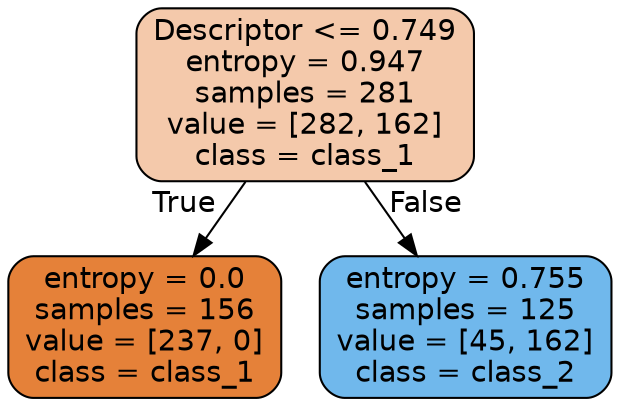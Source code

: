 digraph Tree {
node [shape=box, style="filled, rounded", color="black", fontname="helvetica"] ;
edge [fontname="helvetica"] ;
0 [label="Descriptor <= 0.749\nentropy = 0.947\nsamples = 281\nvalue = [282, 162]\nclass = class_1", fillcolor="#f4c9ab"] ;
1 [label="entropy = 0.0\nsamples = 156\nvalue = [237, 0]\nclass = class_1", fillcolor="#e58139"] ;
0 -> 1 [labeldistance=2.5, labelangle=45, headlabel="True"] ;
2 [label="entropy = 0.755\nsamples = 125\nvalue = [45, 162]\nclass = class_2", fillcolor="#70b8ec"] ;
0 -> 2 [labeldistance=2.5, labelangle=-45, headlabel="False"] ;
}